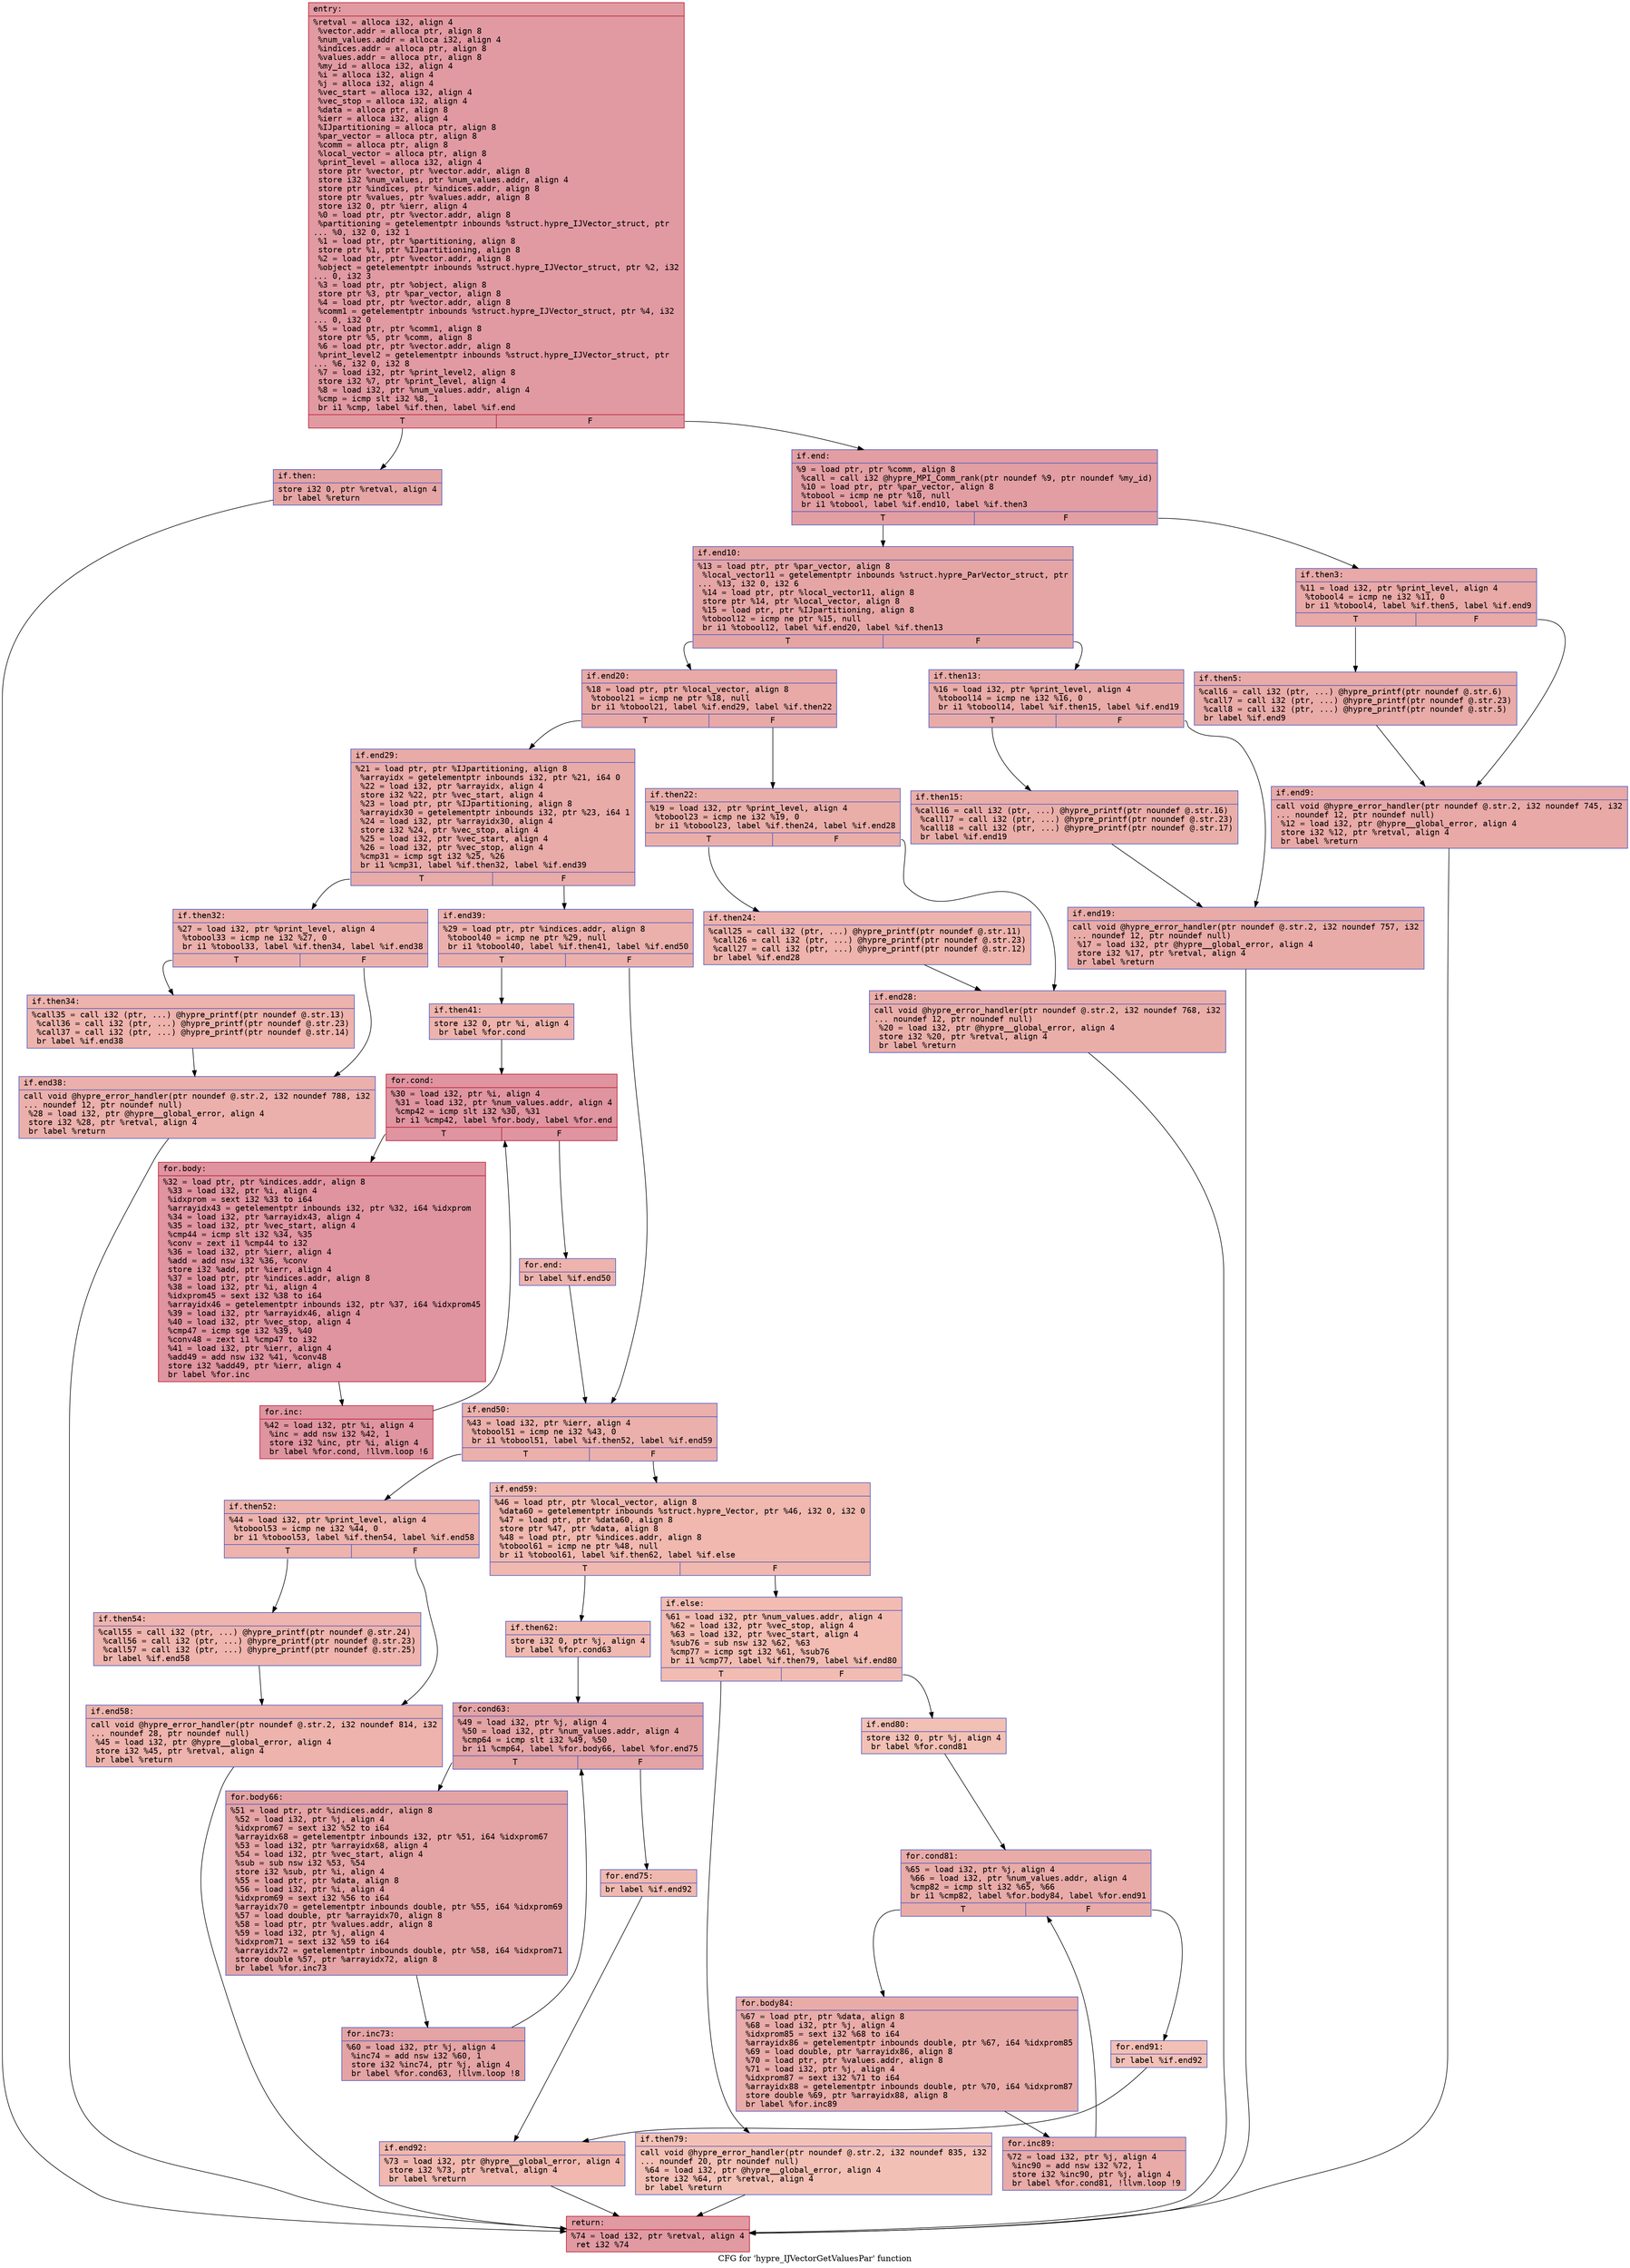 digraph "CFG for 'hypre_IJVectorGetValuesPar' function" {
	label="CFG for 'hypre_IJVectorGetValuesPar' function";

	Node0x563aadd96060 [shape=record,color="#b70d28ff", style=filled, fillcolor="#bb1b2c70" fontname="Courier",label="{entry:\l|  %retval = alloca i32, align 4\l  %vector.addr = alloca ptr, align 8\l  %num_values.addr = alloca i32, align 4\l  %indices.addr = alloca ptr, align 8\l  %values.addr = alloca ptr, align 8\l  %my_id = alloca i32, align 4\l  %i = alloca i32, align 4\l  %j = alloca i32, align 4\l  %vec_start = alloca i32, align 4\l  %vec_stop = alloca i32, align 4\l  %data = alloca ptr, align 8\l  %ierr = alloca i32, align 4\l  %IJpartitioning = alloca ptr, align 8\l  %par_vector = alloca ptr, align 8\l  %comm = alloca ptr, align 8\l  %local_vector = alloca ptr, align 8\l  %print_level = alloca i32, align 4\l  store ptr %vector, ptr %vector.addr, align 8\l  store i32 %num_values, ptr %num_values.addr, align 4\l  store ptr %indices, ptr %indices.addr, align 8\l  store ptr %values, ptr %values.addr, align 8\l  store i32 0, ptr %ierr, align 4\l  %0 = load ptr, ptr %vector.addr, align 8\l  %partitioning = getelementptr inbounds %struct.hypre_IJVector_struct, ptr\l... %0, i32 0, i32 1\l  %1 = load ptr, ptr %partitioning, align 8\l  store ptr %1, ptr %IJpartitioning, align 8\l  %2 = load ptr, ptr %vector.addr, align 8\l  %object = getelementptr inbounds %struct.hypre_IJVector_struct, ptr %2, i32\l... 0, i32 3\l  %3 = load ptr, ptr %object, align 8\l  store ptr %3, ptr %par_vector, align 8\l  %4 = load ptr, ptr %vector.addr, align 8\l  %comm1 = getelementptr inbounds %struct.hypre_IJVector_struct, ptr %4, i32\l... 0, i32 0\l  %5 = load ptr, ptr %comm1, align 8\l  store ptr %5, ptr %comm, align 8\l  %6 = load ptr, ptr %vector.addr, align 8\l  %print_level2 = getelementptr inbounds %struct.hypre_IJVector_struct, ptr\l... %6, i32 0, i32 8\l  %7 = load i32, ptr %print_level2, align 8\l  store i32 %7, ptr %print_level, align 4\l  %8 = load i32, ptr %num_values.addr, align 4\l  %cmp = icmp slt i32 %8, 1\l  br i1 %cmp, label %if.then, label %if.end\l|{<s0>T|<s1>F}}"];
	Node0x563aadd96060:s0 -> Node0x563aadda7500[tooltip="entry -> if.then\nProbability 37.50%" ];
	Node0x563aadd96060:s1 -> Node0x563aadda7550[tooltip="entry -> if.end\nProbability 62.50%" ];
	Node0x563aadda7500 [shape=record,color="#3d50c3ff", style=filled, fillcolor="#c5333470" fontname="Courier",label="{if.then:\l|  store i32 0, ptr %retval, align 4\l  br label %return\l}"];
	Node0x563aadda7500 -> Node0x563aadda7710[tooltip="if.then -> return\nProbability 100.00%" ];
	Node0x563aadda7550 [shape=record,color="#3d50c3ff", style=filled, fillcolor="#be242e70" fontname="Courier",label="{if.end:\l|  %9 = load ptr, ptr %comm, align 8\l  %call = call i32 @hypre_MPI_Comm_rank(ptr noundef %9, ptr noundef %my_id)\l  %10 = load ptr, ptr %par_vector, align 8\l  %tobool = icmp ne ptr %10, null\l  br i1 %tobool, label %if.end10, label %if.then3\l|{<s0>T|<s1>F}}"];
	Node0x563aadda7550:s0 -> Node0x563aadda7b00[tooltip="if.end -> if.end10\nProbability 62.50%" ];
	Node0x563aadda7550:s1 -> Node0x563aadda7b50[tooltip="if.end -> if.then3\nProbability 37.50%" ];
	Node0x563aadda7b50 [shape=record,color="#3d50c3ff", style=filled, fillcolor="#ca3b3770" fontname="Courier",label="{if.then3:\l|  %11 = load i32, ptr %print_level, align 4\l  %tobool4 = icmp ne i32 %11, 0\l  br i1 %tobool4, label %if.then5, label %if.end9\l|{<s0>T|<s1>F}}"];
	Node0x563aadda7b50:s0 -> Node0x563aadda7d80[tooltip="if.then3 -> if.then5\nProbability 62.50%" ];
	Node0x563aadda7b50:s1 -> Node0x563aadda7e00[tooltip="if.then3 -> if.end9\nProbability 37.50%" ];
	Node0x563aadda7d80 [shape=record,color="#3d50c3ff", style=filled, fillcolor="#cc403a70" fontname="Courier",label="{if.then5:\l|  %call6 = call i32 (ptr, ...) @hypre_printf(ptr noundef @.str.6)\l  %call7 = call i32 (ptr, ...) @hypre_printf(ptr noundef @.str.23)\l  %call8 = call i32 (ptr, ...) @hypre_printf(ptr noundef @.str.5)\l  br label %if.end9\l}"];
	Node0x563aadda7d80 -> Node0x563aadda7e00[tooltip="if.then5 -> if.end9\nProbability 100.00%" ];
	Node0x563aadda7e00 [shape=record,color="#3d50c3ff", style=filled, fillcolor="#ca3b3770" fontname="Courier",label="{if.end9:\l|  call void @hypre_error_handler(ptr noundef @.str.2, i32 noundef 745, i32\l... noundef 12, ptr noundef null)\l  %12 = load i32, ptr @hypre__global_error, align 4\l  store i32 %12, ptr %retval, align 4\l  br label %return\l}"];
	Node0x563aadda7e00 -> Node0x563aadda7710[tooltip="if.end9 -> return\nProbability 100.00%" ];
	Node0x563aadda7b00 [shape=record,color="#3d50c3ff", style=filled, fillcolor="#c5333470" fontname="Courier",label="{if.end10:\l|  %13 = load ptr, ptr %par_vector, align 8\l  %local_vector11 = getelementptr inbounds %struct.hypre_ParVector_struct, ptr\l... %13, i32 0, i32 6\l  %14 = load ptr, ptr %local_vector11, align 8\l  store ptr %14, ptr %local_vector, align 8\l  %15 = load ptr, ptr %IJpartitioning, align 8\l  %tobool12 = icmp ne ptr %15, null\l  br i1 %tobool12, label %if.end20, label %if.then13\l|{<s0>T|<s1>F}}"];
	Node0x563aadda7b00:s0 -> Node0x563aadda89e0[tooltip="if.end10 -> if.end20\nProbability 62.50%" ];
	Node0x563aadda7b00:s1 -> Node0x563aadda8a60[tooltip="if.end10 -> if.then13\nProbability 37.50%" ];
	Node0x563aadda8a60 [shape=record,color="#3d50c3ff", style=filled, fillcolor="#cc403a70" fontname="Courier",label="{if.then13:\l|  %16 = load i32, ptr %print_level, align 4\l  %tobool14 = icmp ne i32 %16, 0\l  br i1 %tobool14, label %if.then15, label %if.end19\l|{<s0>T|<s1>F}}"];
	Node0x563aadda8a60:s0 -> Node0x563aadda8cd0[tooltip="if.then13 -> if.then15\nProbability 62.50%" ];
	Node0x563aadda8a60:s1 -> Node0x563aadda8d50[tooltip="if.then13 -> if.end19\nProbability 37.50%" ];
	Node0x563aadda8cd0 [shape=record,color="#3d50c3ff", style=filled, fillcolor="#d0473d70" fontname="Courier",label="{if.then15:\l|  %call16 = call i32 (ptr, ...) @hypre_printf(ptr noundef @.str.16)\l  %call17 = call i32 (ptr, ...) @hypre_printf(ptr noundef @.str.23)\l  %call18 = call i32 (ptr, ...) @hypre_printf(ptr noundef @.str.17)\l  br label %if.end19\l}"];
	Node0x563aadda8cd0 -> Node0x563aadda8d50[tooltip="if.then15 -> if.end19\nProbability 100.00%" ];
	Node0x563aadda8d50 [shape=record,color="#3d50c3ff", style=filled, fillcolor="#cc403a70" fontname="Courier",label="{if.end19:\l|  call void @hypre_error_handler(ptr noundef @.str.2, i32 noundef 757, i32\l... noundef 12, ptr noundef null)\l  %17 = load i32, ptr @hypre__global_error, align 4\l  store i32 %17, ptr %retval, align 4\l  br label %return\l}"];
	Node0x563aadda8d50 -> Node0x563aadda7710[tooltip="if.end19 -> return\nProbability 100.00%" ];
	Node0x563aadda89e0 [shape=record,color="#3d50c3ff", style=filled, fillcolor="#ca3b3770" fontname="Courier",label="{if.end20:\l|  %18 = load ptr, ptr %local_vector, align 8\l  %tobool21 = icmp ne ptr %18, null\l  br i1 %tobool21, label %if.end29, label %if.then22\l|{<s0>T|<s1>F}}"];
	Node0x563aadda89e0:s0 -> Node0x563aadda99a0[tooltip="if.end20 -> if.end29\nProbability 62.50%" ];
	Node0x563aadda89e0:s1 -> Node0x563aadda99f0[tooltip="if.end20 -> if.then22\nProbability 37.50%" ];
	Node0x563aadda99f0 [shape=record,color="#3d50c3ff", style=filled, fillcolor="#d0473d70" fontname="Courier",label="{if.then22:\l|  %19 = load i32, ptr %print_level, align 4\l  %tobool23 = icmp ne i32 %19, 0\l  br i1 %tobool23, label %if.then24, label %if.end28\l|{<s0>T|<s1>F}}"];
	Node0x563aadda99f0:s0 -> Node0x563aadda9c60[tooltip="if.then22 -> if.then24\nProbability 62.50%" ];
	Node0x563aadda99f0:s1 -> Node0x563aadda9ce0[tooltip="if.then22 -> if.end28\nProbability 37.50%" ];
	Node0x563aadda9c60 [shape=record,color="#3d50c3ff", style=filled, fillcolor="#d6524470" fontname="Courier",label="{if.then24:\l|  %call25 = call i32 (ptr, ...) @hypre_printf(ptr noundef @.str.11)\l  %call26 = call i32 (ptr, ...) @hypre_printf(ptr noundef @.str.23)\l  %call27 = call i32 (ptr, ...) @hypre_printf(ptr noundef @.str.12)\l  br label %if.end28\l}"];
	Node0x563aadda9c60 -> Node0x563aadda9ce0[tooltip="if.then24 -> if.end28\nProbability 100.00%" ];
	Node0x563aadda9ce0 [shape=record,color="#3d50c3ff", style=filled, fillcolor="#d0473d70" fontname="Courier",label="{if.end28:\l|  call void @hypre_error_handler(ptr noundef @.str.2, i32 noundef 768, i32\l... noundef 12, ptr noundef null)\l  %20 = load i32, ptr @hypre__global_error, align 4\l  store i32 %20, ptr %retval, align 4\l  br label %return\l}"];
	Node0x563aadda9ce0 -> Node0x563aadda7710[tooltip="if.end28 -> return\nProbability 100.00%" ];
	Node0x563aadda99a0 [shape=record,color="#3d50c3ff", style=filled, fillcolor="#cc403a70" fontname="Courier",label="{if.end29:\l|  %21 = load ptr, ptr %IJpartitioning, align 8\l  %arrayidx = getelementptr inbounds i32, ptr %21, i64 0\l  %22 = load i32, ptr %arrayidx, align 4\l  store i32 %22, ptr %vec_start, align 4\l  %23 = load ptr, ptr %IJpartitioning, align 8\l  %arrayidx30 = getelementptr inbounds i32, ptr %23, i64 1\l  %24 = load i32, ptr %arrayidx30, align 4\l  store i32 %24, ptr %vec_stop, align 4\l  %25 = load i32, ptr %vec_start, align 4\l  %26 = load i32, ptr %vec_stop, align 4\l  %cmp31 = icmp sgt i32 %25, %26\l  br i1 %cmp31, label %if.then32, label %if.end39\l|{<s0>T|<s1>F}}"];
	Node0x563aadda99a0:s0 -> Node0x563aaddaab30[tooltip="if.end29 -> if.then32\nProbability 50.00%" ];
	Node0x563aadda99a0:s1 -> Node0x563aaddaabb0[tooltip="if.end29 -> if.end39\nProbability 50.00%" ];
	Node0x563aaddaab30 [shape=record,color="#3d50c3ff", style=filled, fillcolor="#d24b4070" fontname="Courier",label="{if.then32:\l|  %27 = load i32, ptr %print_level, align 4\l  %tobool33 = icmp ne i32 %27, 0\l  br i1 %tobool33, label %if.then34, label %if.end38\l|{<s0>T|<s1>F}}"];
	Node0x563aaddaab30:s0 -> Node0x563aaddaae20[tooltip="if.then32 -> if.then34\nProbability 62.50%" ];
	Node0x563aaddaab30:s1 -> Node0x563aaddaaea0[tooltip="if.then32 -> if.end38\nProbability 37.50%" ];
	Node0x563aaddaae20 [shape=record,color="#3d50c3ff", style=filled, fillcolor="#d6524470" fontname="Courier",label="{if.then34:\l|  %call35 = call i32 (ptr, ...) @hypre_printf(ptr noundef @.str.13)\l  %call36 = call i32 (ptr, ...) @hypre_printf(ptr noundef @.str.23)\l  %call37 = call i32 (ptr, ...) @hypre_printf(ptr noundef @.str.14)\l  br label %if.end38\l}"];
	Node0x563aaddaae20 -> Node0x563aaddaaea0[tooltip="if.then34 -> if.end38\nProbability 100.00%" ];
	Node0x563aaddaaea0 [shape=record,color="#3d50c3ff", style=filled, fillcolor="#d24b4070" fontname="Courier",label="{if.end38:\l|  call void @hypre_error_handler(ptr noundef @.str.2, i32 noundef 788, i32\l... noundef 12, ptr noundef null)\l  %28 = load i32, ptr @hypre__global_error, align 4\l  store i32 %28, ptr %retval, align 4\l  br label %return\l}"];
	Node0x563aaddaaea0 -> Node0x563aadda7710[tooltip="if.end38 -> return\nProbability 100.00%" ];
	Node0x563aaddaabb0 [shape=record,color="#3d50c3ff", style=filled, fillcolor="#d24b4070" fontname="Courier",label="{if.end39:\l|  %29 = load ptr, ptr %indices.addr, align 8\l  %tobool40 = icmp ne ptr %29, null\l  br i1 %tobool40, label %if.then41, label %if.end50\l|{<s0>T|<s1>F}}"];
	Node0x563aaddaabb0:s0 -> Node0x563aaddab810[tooltip="if.end39 -> if.then41\nProbability 62.50%" ];
	Node0x563aaddaabb0:s1 -> Node0x563aaddab860[tooltip="if.end39 -> if.end50\nProbability 37.50%" ];
	Node0x563aaddab810 [shape=record,color="#3d50c3ff", style=filled, fillcolor="#d6524470" fontname="Courier",label="{if.then41:\l|  store i32 0, ptr %i, align 4\l  br label %for.cond\l}"];
	Node0x563aaddab810 -> Node0x563aaddaba30[tooltip="if.then41 -> for.cond\nProbability 100.00%" ];
	Node0x563aaddaba30 [shape=record,color="#b70d28ff", style=filled, fillcolor="#b70d2870" fontname="Courier",label="{for.cond:\l|  %30 = load i32, ptr %i, align 4\l  %31 = load i32, ptr %num_values.addr, align 4\l  %cmp42 = icmp slt i32 %30, %31\l  br i1 %cmp42, label %for.body, label %for.end\l|{<s0>T|<s1>F}}"];
	Node0x563aaddaba30:s0 -> Node0x563aaddabce0[tooltip="for.cond -> for.body\nProbability 96.88%" ];
	Node0x563aaddaba30:s1 -> Node0x563aaddabd30[tooltip="for.cond -> for.end\nProbability 3.12%" ];
	Node0x563aaddabce0 [shape=record,color="#b70d28ff", style=filled, fillcolor="#b70d2870" fontname="Courier",label="{for.body:\l|  %32 = load ptr, ptr %indices.addr, align 8\l  %33 = load i32, ptr %i, align 4\l  %idxprom = sext i32 %33 to i64\l  %arrayidx43 = getelementptr inbounds i32, ptr %32, i64 %idxprom\l  %34 = load i32, ptr %arrayidx43, align 4\l  %35 = load i32, ptr %vec_start, align 4\l  %cmp44 = icmp slt i32 %34, %35\l  %conv = zext i1 %cmp44 to i32\l  %36 = load i32, ptr %ierr, align 4\l  %add = add nsw i32 %36, %conv\l  store i32 %add, ptr %ierr, align 4\l  %37 = load ptr, ptr %indices.addr, align 8\l  %38 = load i32, ptr %i, align 4\l  %idxprom45 = sext i32 %38 to i64\l  %arrayidx46 = getelementptr inbounds i32, ptr %37, i64 %idxprom45\l  %39 = load i32, ptr %arrayidx46, align 4\l  %40 = load i32, ptr %vec_stop, align 4\l  %cmp47 = icmp sge i32 %39, %40\l  %conv48 = zext i1 %cmp47 to i32\l  %41 = load i32, ptr %ierr, align 4\l  %add49 = add nsw i32 %41, %conv48\l  store i32 %add49, ptr %ierr, align 4\l  br label %for.inc\l}"];
	Node0x563aaddabce0 -> Node0x563aaddacb20[tooltip="for.body -> for.inc\nProbability 100.00%" ];
	Node0x563aaddacb20 [shape=record,color="#b70d28ff", style=filled, fillcolor="#b70d2870" fontname="Courier",label="{for.inc:\l|  %42 = load i32, ptr %i, align 4\l  %inc = add nsw i32 %42, 1\l  store i32 %inc, ptr %i, align 4\l  br label %for.cond, !llvm.loop !6\l}"];
	Node0x563aaddacb20 -> Node0x563aaddaba30[tooltip="for.inc -> for.cond\nProbability 100.00%" ];
	Node0x563aaddabd30 [shape=record,color="#3d50c3ff", style=filled, fillcolor="#d6524470" fontname="Courier",label="{for.end:\l|  br label %if.end50\l}"];
	Node0x563aaddabd30 -> Node0x563aaddab860[tooltip="for.end -> if.end50\nProbability 100.00%" ];
	Node0x563aaddab860 [shape=record,color="#3d50c3ff", style=filled, fillcolor="#d24b4070" fontname="Courier",label="{if.end50:\l|  %43 = load i32, ptr %ierr, align 4\l  %tobool51 = icmp ne i32 %43, 0\l  br i1 %tobool51, label %if.then52, label %if.end59\l|{<s0>T|<s1>F}}"];
	Node0x563aaddab860:s0 -> Node0x563aaddad140[tooltip="if.end50 -> if.then52\nProbability 62.50%" ];
	Node0x563aaddab860:s1 -> Node0x563aaddad1c0[tooltip="if.end50 -> if.end59\nProbability 37.50%" ];
	Node0x563aaddad140 [shape=record,color="#3d50c3ff", style=filled, fillcolor="#d6524470" fontname="Courier",label="{if.then52:\l|  %44 = load i32, ptr %print_level, align 4\l  %tobool53 = icmp ne i32 %44, 0\l  br i1 %tobool53, label %if.then54, label %if.end58\l|{<s0>T|<s1>F}}"];
	Node0x563aaddad140:s0 -> Node0x563aaddad430[tooltip="if.then52 -> if.then54\nProbability 62.50%" ];
	Node0x563aaddad140:s1 -> Node0x563aaddad4b0[tooltip="if.then52 -> if.end58\nProbability 37.50%" ];
	Node0x563aaddad430 [shape=record,color="#3d50c3ff", style=filled, fillcolor="#d8564670" fontname="Courier",label="{if.then54:\l|  %call55 = call i32 (ptr, ...) @hypre_printf(ptr noundef @.str.24)\l  %call56 = call i32 (ptr, ...) @hypre_printf(ptr noundef @.str.23)\l  %call57 = call i32 (ptr, ...) @hypre_printf(ptr noundef @.str.25)\l  br label %if.end58\l}"];
	Node0x563aaddad430 -> Node0x563aaddad4b0[tooltip="if.then54 -> if.end58\nProbability 100.00%" ];
	Node0x563aaddad4b0 [shape=record,color="#3d50c3ff", style=filled, fillcolor="#d6524470" fontname="Courier",label="{if.end58:\l|  call void @hypre_error_handler(ptr noundef @.str.2, i32 noundef 814, i32\l... noundef 28, ptr noundef null)\l  %45 = load i32, ptr @hypre__global_error, align 4\l  store i32 %45, ptr %retval, align 4\l  br label %return\l}"];
	Node0x563aaddad4b0 -> Node0x563aadda7710[tooltip="if.end58 -> return\nProbability 100.00%" ];
	Node0x563aaddad1c0 [shape=record,color="#3d50c3ff", style=filled, fillcolor="#dc5d4a70" fontname="Courier",label="{if.end59:\l|  %46 = load ptr, ptr %local_vector, align 8\l  %data60 = getelementptr inbounds %struct.hypre_Vector, ptr %46, i32 0, i32 0\l  %47 = load ptr, ptr %data60, align 8\l  store ptr %47, ptr %data, align 8\l  %48 = load ptr, ptr %indices.addr, align 8\l  %tobool61 = icmp ne ptr %48, null\l  br i1 %tobool61, label %if.then62, label %if.else\l|{<s0>T|<s1>F}}"];
	Node0x563aaddad1c0:s0 -> Node0x563aaddaef20[tooltip="if.end59 -> if.then62\nProbability 62.50%" ];
	Node0x563aaddad1c0:s1 -> Node0x563aaddaef70[tooltip="if.end59 -> if.else\nProbability 37.50%" ];
	Node0x563aaddaef20 [shape=record,color="#3d50c3ff", style=filled, fillcolor="#de614d70" fontname="Courier",label="{if.then62:\l|  store i32 0, ptr %j, align 4\l  br label %for.cond63\l}"];
	Node0x563aaddaef20 -> Node0x563aaddaf110[tooltip="if.then62 -> for.cond63\nProbability 100.00%" ];
	Node0x563aaddaf110 [shape=record,color="#3d50c3ff", style=filled, fillcolor="#c32e3170" fontname="Courier",label="{for.cond63:\l|  %49 = load i32, ptr %j, align 4\l  %50 = load i32, ptr %num_values.addr, align 4\l  %cmp64 = icmp slt i32 %49, %50\l  br i1 %cmp64, label %for.body66, label %for.end75\l|{<s0>T|<s1>F}}"];
	Node0x563aaddaf110:s0 -> Node0x563aaddaf3b0[tooltip="for.cond63 -> for.body66\nProbability 96.88%" ];
	Node0x563aaddaf110:s1 -> Node0x563aaddaf400[tooltip="for.cond63 -> for.end75\nProbability 3.12%" ];
	Node0x563aaddaf3b0 [shape=record,color="#3d50c3ff", style=filled, fillcolor="#c32e3170" fontname="Courier",label="{for.body66:\l|  %51 = load ptr, ptr %indices.addr, align 8\l  %52 = load i32, ptr %j, align 4\l  %idxprom67 = sext i32 %52 to i64\l  %arrayidx68 = getelementptr inbounds i32, ptr %51, i64 %idxprom67\l  %53 = load i32, ptr %arrayidx68, align 4\l  %54 = load i32, ptr %vec_start, align 4\l  %sub = sub nsw i32 %53, %54\l  store i32 %sub, ptr %i, align 4\l  %55 = load ptr, ptr %data, align 8\l  %56 = load i32, ptr %i, align 4\l  %idxprom69 = sext i32 %56 to i64\l  %arrayidx70 = getelementptr inbounds double, ptr %55, i64 %idxprom69\l  %57 = load double, ptr %arrayidx70, align 8\l  %58 = load ptr, ptr %values.addr, align 8\l  %59 = load i32, ptr %j, align 4\l  %idxprom71 = sext i32 %59 to i64\l  %arrayidx72 = getelementptr inbounds double, ptr %58, i64 %idxprom71\l  store double %57, ptr %arrayidx72, align 8\l  br label %for.inc73\l}"];
	Node0x563aaddaf3b0 -> Node0x563aaddafff0[tooltip="for.body66 -> for.inc73\nProbability 100.00%" ];
	Node0x563aaddafff0 [shape=record,color="#3d50c3ff", style=filled, fillcolor="#c32e3170" fontname="Courier",label="{for.inc73:\l|  %60 = load i32, ptr %j, align 4\l  %inc74 = add nsw i32 %60, 1\l  store i32 %inc74, ptr %j, align 4\l  br label %for.cond63, !llvm.loop !8\l}"];
	Node0x563aaddafff0 -> Node0x563aaddaf110[tooltip="for.inc73 -> for.cond63\nProbability 100.00%" ];
	Node0x563aaddaf400 [shape=record,color="#3d50c3ff", style=filled, fillcolor="#de614d70" fontname="Courier",label="{for.end75:\l|  br label %if.end92\l}"];
	Node0x563aaddaf400 -> Node0x563aaddb0470[tooltip="for.end75 -> if.end92\nProbability 100.00%" ];
	Node0x563aaddaef70 [shape=record,color="#3d50c3ff", style=filled, fillcolor="#e1675170" fontname="Courier",label="{if.else:\l|  %61 = load i32, ptr %num_values.addr, align 4\l  %62 = load i32, ptr %vec_stop, align 4\l  %63 = load i32, ptr %vec_start, align 4\l  %sub76 = sub nsw i32 %62, %63\l  %cmp77 = icmp sgt i32 %61, %sub76\l  br i1 %cmp77, label %if.then79, label %if.end80\l|{<s0>T|<s1>F}}"];
	Node0x563aaddaef70:s0 -> Node0x563aaddb0870[tooltip="if.else -> if.then79\nProbability 50.00%" ];
	Node0x563aaddaef70:s1 -> Node0x563aaddb08c0[tooltip="if.else -> if.end80\nProbability 50.00%" ];
	Node0x563aaddb0870 [shape=record,color="#3d50c3ff", style=filled, fillcolor="#e5705870" fontname="Courier",label="{if.then79:\l|  call void @hypre_error_handler(ptr noundef @.str.2, i32 noundef 835, i32\l... noundef 20, ptr noundef null)\l  %64 = load i32, ptr @hypre__global_error, align 4\l  store i32 %64, ptr %retval, align 4\l  br label %return\l}"];
	Node0x563aaddb0870 -> Node0x563aadda7710[tooltip="if.then79 -> return\nProbability 100.00%" ];
	Node0x563aaddb08c0 [shape=record,color="#3d50c3ff", style=filled, fillcolor="#e5705870" fontname="Courier",label="{if.end80:\l|  store i32 0, ptr %j, align 4\l  br label %for.cond81\l}"];
	Node0x563aaddb08c0 -> Node0x563aaddb0e40[tooltip="if.end80 -> for.cond81\nProbability 100.00%" ];
	Node0x563aaddb0e40 [shape=record,color="#3d50c3ff", style=filled, fillcolor="#cc403a70" fontname="Courier",label="{for.cond81:\l|  %65 = load i32, ptr %j, align 4\l  %66 = load i32, ptr %num_values.addr, align 4\l  %cmp82 = icmp slt i32 %65, %66\l  br i1 %cmp82, label %for.body84, label %for.end91\l|{<s0>T|<s1>F}}"];
	Node0x563aaddb0e40:s0 -> Node0x563aaddb1090[tooltip="for.cond81 -> for.body84\nProbability 96.88%" ];
	Node0x563aaddb0e40:s1 -> Node0x563aaddb10e0[tooltip="for.cond81 -> for.end91\nProbability 3.12%" ];
	Node0x563aaddb1090 [shape=record,color="#3d50c3ff", style=filled, fillcolor="#cc403a70" fontname="Courier",label="{for.body84:\l|  %67 = load ptr, ptr %data, align 8\l  %68 = load i32, ptr %j, align 4\l  %idxprom85 = sext i32 %68 to i64\l  %arrayidx86 = getelementptr inbounds double, ptr %67, i64 %idxprom85\l  %69 = load double, ptr %arrayidx86, align 8\l  %70 = load ptr, ptr %values.addr, align 8\l  %71 = load i32, ptr %j, align 4\l  %idxprom87 = sext i32 %71 to i64\l  %arrayidx88 = getelementptr inbounds double, ptr %70, i64 %idxprom87\l  store double %69, ptr %arrayidx88, align 8\l  br label %for.inc89\l}"];
	Node0x563aaddb1090 -> Node0x563aaddb1810[tooltip="for.body84 -> for.inc89\nProbability 100.00%" ];
	Node0x563aaddb1810 [shape=record,color="#3d50c3ff", style=filled, fillcolor="#cc403a70" fontname="Courier",label="{for.inc89:\l|  %72 = load i32, ptr %j, align 4\l  %inc90 = add nsw i32 %72, 1\l  store i32 %inc90, ptr %j, align 4\l  br label %for.cond81, !llvm.loop !9\l}"];
	Node0x563aaddb1810 -> Node0x563aaddb0e40[tooltip="for.inc89 -> for.cond81\nProbability 100.00%" ];
	Node0x563aaddb10e0 [shape=record,color="#3d50c3ff", style=filled, fillcolor="#e5705870" fontname="Courier",label="{for.end91:\l|  br label %if.end92\l}"];
	Node0x563aaddb10e0 -> Node0x563aaddb0470[tooltip="for.end91 -> if.end92\nProbability 100.00%" ];
	Node0x563aaddb0470 [shape=record,color="#3d50c3ff", style=filled, fillcolor="#dc5d4a70" fontname="Courier",label="{if.end92:\l|  %73 = load i32, ptr @hypre__global_error, align 4\l  store i32 %73, ptr %retval, align 4\l  br label %return\l}"];
	Node0x563aaddb0470 -> Node0x563aadda7710[tooltip="if.end92 -> return\nProbability 100.00%" ];
	Node0x563aadda7710 [shape=record,color="#b70d28ff", style=filled, fillcolor="#bb1b2c70" fontname="Courier",label="{return:\l|  %74 = load i32, ptr %retval, align 4\l  ret i32 %74\l}"];
}
